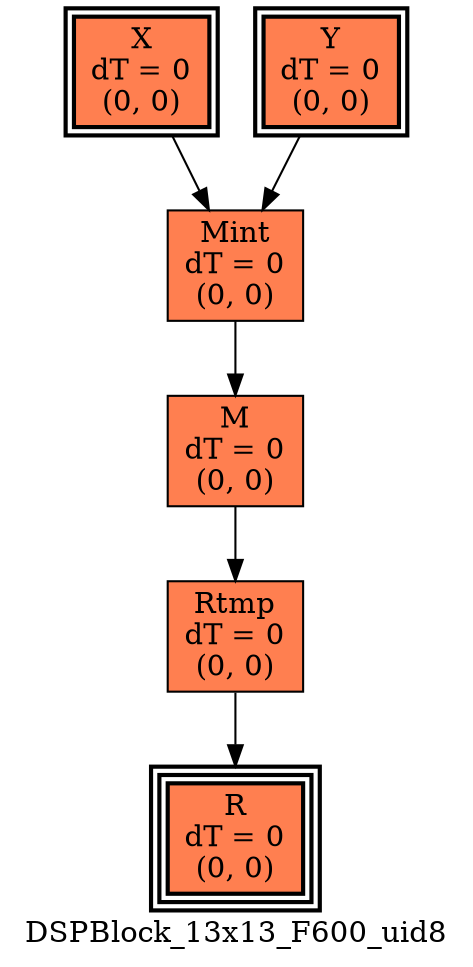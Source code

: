 digraph DSPBlock_13x13_F600_uid8
{
	//graph drawing options
	label=DSPBlock_13x13_F600_uid8;
	labelloc=bottom;
	labeljust=right;
	ratio=auto;
	nodesep=0.25;
	ranksep=0.5;

	//input/output signals of operator DSPBlock_13x13_F600_uid8
	X__DSPBlock_13x13_F600_uid8 [ label="X\ndT = 0\n(0, 0)", shape=box, color=black, style="bold, filled", fillcolor=coral, peripheries=2 ];
	Y__DSPBlock_13x13_F600_uid8 [ label="Y\ndT = 0\n(0, 0)", shape=box, color=black, style="bold, filled", fillcolor=coral, peripheries=2 ];
	R__DSPBlock_13x13_F600_uid8 [ label="R\ndT = 0\n(0, 0)", shape=box, color=black, style="bold, filled", fillcolor=coral, peripheries=3 ];
	{rank=same X__DSPBlock_13x13_F600_uid8, Y__DSPBlock_13x13_F600_uid8};
	{rank=same R__DSPBlock_13x13_F600_uid8};
	//internal signals of operator DSPBlock_13x13_F600_uid8
	Mint__DSPBlock_13x13_F600_uid8 [ label="Mint\ndT = 0\n(0, 0)", shape=box, color=black, style=filled, fillcolor=coral, peripheries=1 ];
	M__DSPBlock_13x13_F600_uid8 [ label="M\ndT = 0\n(0, 0)", shape=box, color=black, style=filled, fillcolor=coral, peripheries=1 ];
	Rtmp__DSPBlock_13x13_F600_uid8 [ label="Rtmp\ndT = 0\n(0, 0)", shape=box, color=black, style=filled, fillcolor=coral, peripheries=1 ];

	//subcomponents of operator DSPBlock_13x13_F600_uid8

	//input and internal signal connections of operator DSPBlock_13x13_F600_uid8
	X__DSPBlock_13x13_F600_uid8 -> Mint__DSPBlock_13x13_F600_uid8 [ arrowhead=normal, arrowsize=1.0, arrowtail=normal, color=black, dir=forward  ];
	Y__DSPBlock_13x13_F600_uid8 -> Mint__DSPBlock_13x13_F600_uid8 [ arrowhead=normal, arrowsize=1.0, arrowtail=normal, color=black, dir=forward  ];
	Mint__DSPBlock_13x13_F600_uid8 -> M__DSPBlock_13x13_F600_uid8 [ arrowhead=normal, arrowsize=1.0, arrowtail=normal, color=black, dir=forward  ];
	M__DSPBlock_13x13_F600_uid8 -> Rtmp__DSPBlock_13x13_F600_uid8 [ arrowhead=normal, arrowsize=1.0, arrowtail=normal, color=black, dir=forward  ];
	Rtmp__DSPBlock_13x13_F600_uid8 -> R__DSPBlock_13x13_F600_uid8 [ arrowhead=normal, arrowsize=1.0, arrowtail=normal, color=black, dir=forward  ];
}

